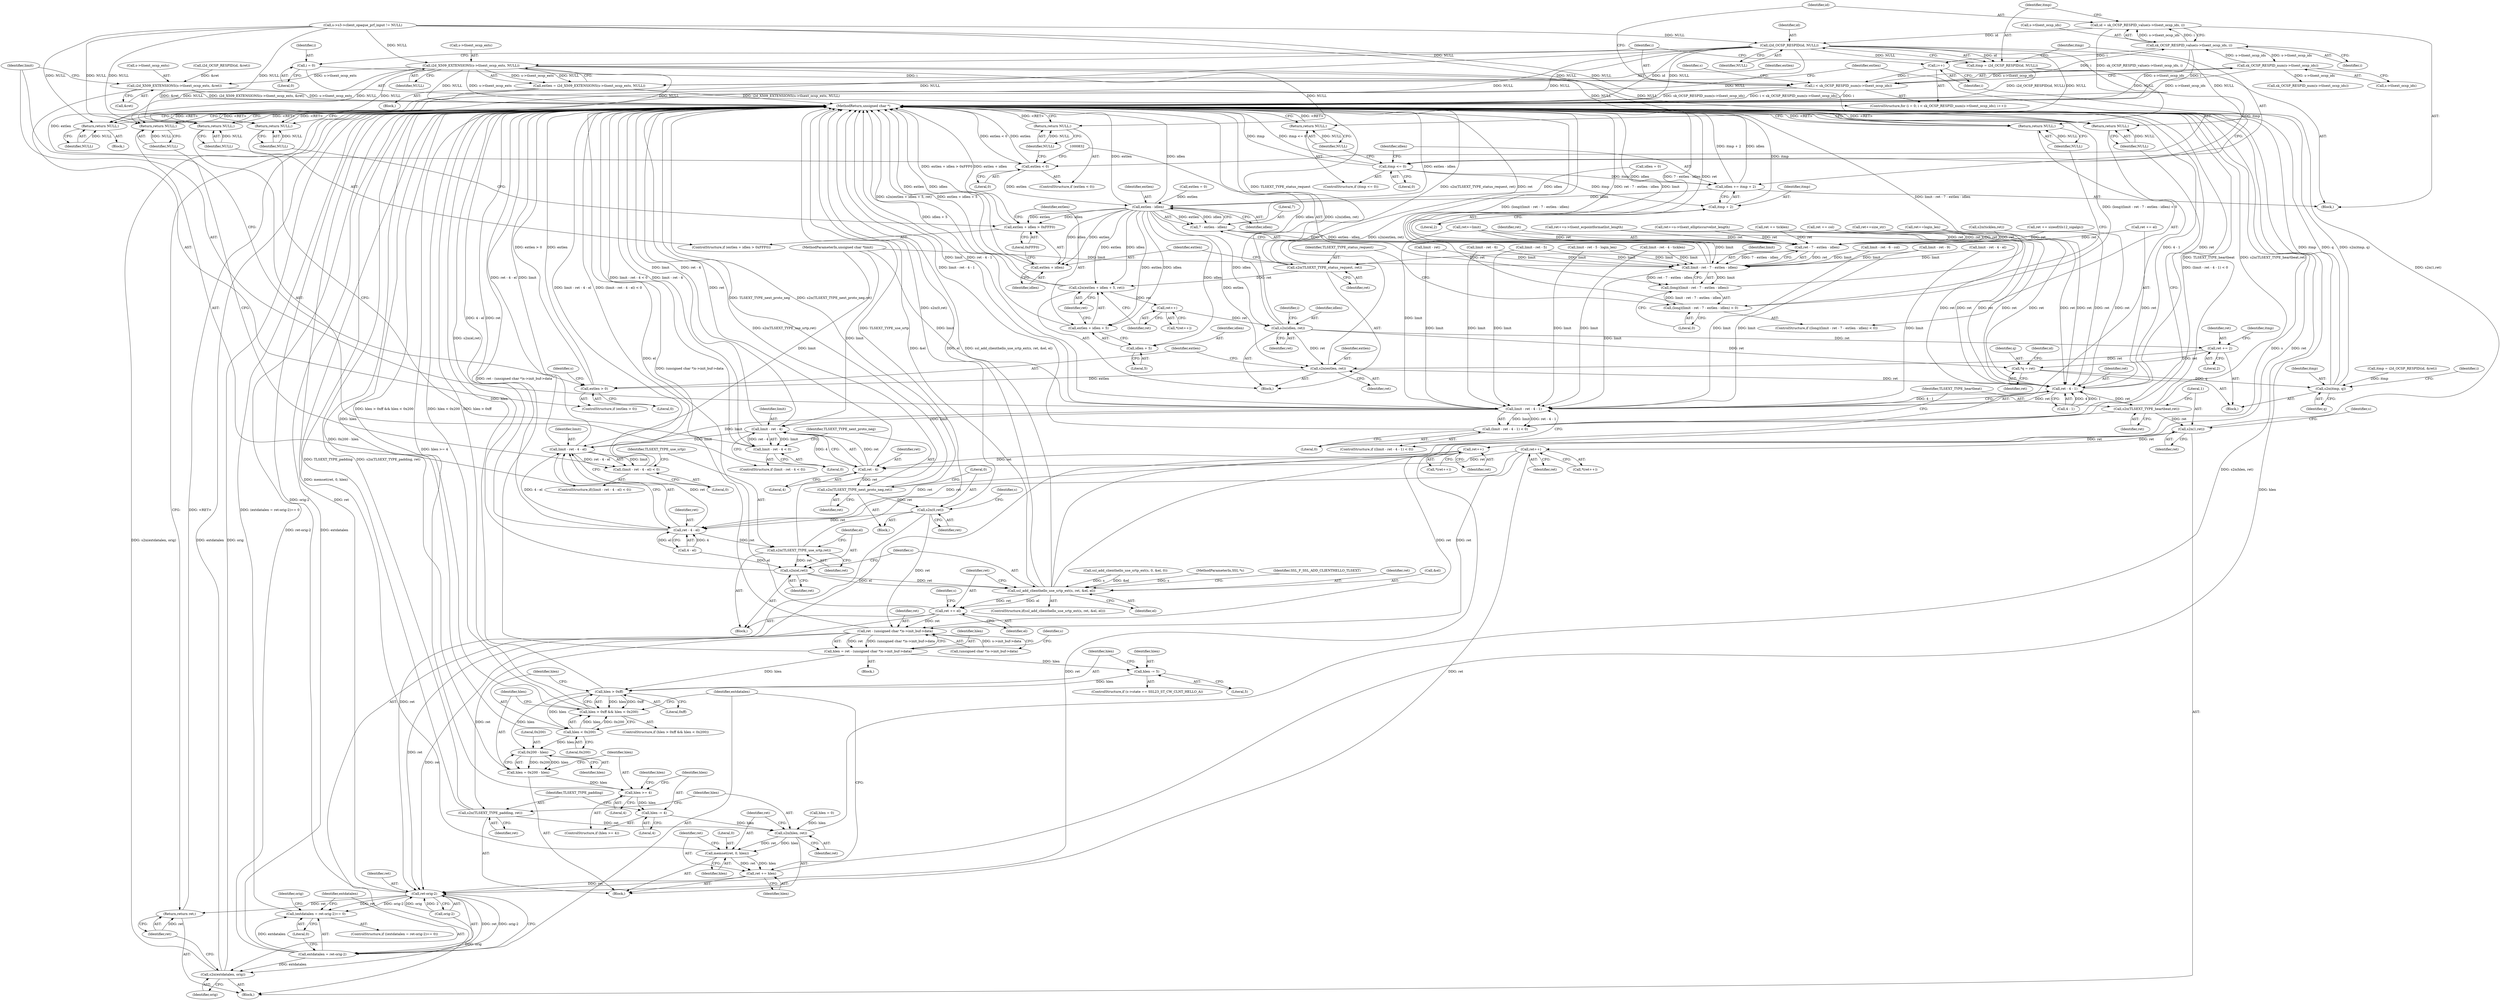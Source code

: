 digraph "0_openssl_2b0532f3984324ebe1236a63d15893792384328d@pointer" {
"1000784" [label="(Call,id = sk_OCSP_RESPID_value(s->tlsext_ocsp_ids, i))"];
"1000786" [label="(Call,sk_OCSP_RESPID_value(s->tlsext_ocsp_ids, i))"];
"1000777" [label="(Call,sk_OCSP_RESPID_num(s->tlsext_ocsp_ids))"];
"1000775" [label="(Call,i < sk_OCSP_RESPID_num(s->tlsext_ocsp_ids))"];
"1000772" [label="(Call,i = 0)"];
"1000781" [label="(Call,i++)"];
"1000793" [label="(Call,i2d_OCSP_RESPID(id, NULL))"];
"1000791" [label="(Call,itmp = i2d_OCSP_RESPID(id, NULL))"];
"1000797" [label="(Call,itmp <= 0)"];
"1000802" [label="(Call,idlen += itmp + 2)"];
"1000839" [label="(Call,extlen - idlen)"];
"1000837" [label="(Call,7 - extlen - idlen)"];
"1000835" [label="(Call,ret - 7 - extlen - idlen)"];
"1000833" [label="(Call,limit - ret - 7 - extlen - idlen)"];
"1000831" [label="(Call,(long)(limit - ret - 7 - extlen - idlen))"];
"1000830" [label="(Call,(long)(limit - ret - 7 - extlen - idlen) < 0)"];
"1000922" [label="(Call,limit - ret - 4 - 1)"];
"1000921" [label="(Call,(limit - ret - 4 - 1) < 0)"];
"1000973" [label="(Call,limit - ret - 4)"];
"1000972" [label="(Call,limit - ret - 4 < 0)"];
"1001000" [label="(Call,limit - ret - 4 - el)"];
"1000999" [label="(Call,(limit - ret - 4 - el) < 0)"];
"1000845" [label="(Call,s2n(TLSEXT_TYPE_status_request, ret))"];
"1000856" [label="(Call,s2n(extlen + idlen + 5, ret))"];
"1000865" [label="(Call,ret++)"];
"1000868" [label="(Call,s2n(idlen, ret))"];
"1000885" [label="(Call,*q = ret)"];
"1000904" [label="(Call,s2n(itmp, q))"];
"1000895" [label="(Call,ret += 2)"];
"1000907" [label="(Call,s2n(extlen, ret))"];
"1000911" [label="(Call,extlen > 0)"];
"1000924" [label="(Call,ret - 4 - 1)"];
"1000932" [label="(Call,s2n(TLSEXT_TYPE_heartbeat,ret))"];
"1000935" [label="(Call,s2n(1,ret))"];
"1000946" [label="(Call,ret++)"];
"1000975" [label="(Call,ret - 4)"];
"1000981" [label="(Call,s2n(TLSEXT_TYPE_next_proto_neg,ret))"];
"1000984" [label="(Call,s2n(0,ret))"];
"1001002" [label="(Call,ret - 4 - el)"];
"1001010" [label="(Call,s2n(TLSEXT_TYPE_use_srtp,ret))"];
"1001013" [label="(Call,s2n(el,ret))"];
"1001017" [label="(Call,ssl_add_clienthello_use_srtp_ext(s, ret, &el, el))"];
"1001029" [label="(Call,ret += el)"];
"1001042" [label="(Call,ret - (unsigned char *)s->init_buf->data)"];
"1001040" [label="(Call,hlen = ret - (unsigned char *)s->init_buf->data)"];
"1001057" [label="(Call,hlen -= 5)"];
"1001062" [label="(Call,hlen > 0xff)"];
"1001061" [label="(Call,hlen > 0xff && hlen < 0x200)"];
"1001065" [label="(Call,hlen < 0x200)"];
"1001071" [label="(Call,0x200 - hlen)"];
"1001069" [label="(Call,hlen = 0x200 - hlen)"];
"1001075" [label="(Call,hlen >= 4)"];
"1001078" [label="(Call,hlen -= 4)"];
"1001088" [label="(Call,s2n(hlen, ret))"];
"1001091" [label="(Call,memset(ret, 0, hlen))"];
"1001095" [label="(Call,ret += hlen)"];
"1001102" [label="(Call,ret-orig-2)"];
"1001099" [label="(Call,(extdatalen = ret-orig-2)== 0)"];
"1001100" [label="(Call,extdatalen = ret-orig-2)"];
"1001110" [label="(Call,s2n(extdatalen, orig))"];
"1001113" [label="(Return,return ret;)"];
"1001085" [label="(Call,s2n(TLSEXT_TYPE_padding, ret))"];
"1000952" [label="(Call,ret++)"];
"1000849" [label="(Call,extlen + idlen > 0xFFF0)"];
"1000850" [label="(Call,extlen + idlen)"];
"1000857" [label="(Call,extlen + idlen + 5)"];
"1000859" [label="(Call,idlen + 5)"];
"1000804" [label="(Call,itmp + 2)"];
"1000800" [label="(Return,return NULL;)"];
"1000814" [label="(Call,i2d_X509_EXTENSIONS(s->tlsext_ocsp_exts, NULL))"];
"1000812" [label="(Call,extlen = i2d_X509_EXTENSIONS(s->tlsext_ocsp_exts, NULL))"];
"1000820" [label="(Call,extlen < 0)"];
"1000823" [label="(Return,return NULL;)"];
"1000843" [label="(Return,return NULL;)"];
"1000854" [label="(Return,return NULL;)"];
"1000914" [label="(Call,i2d_X509_EXTENSIONS(s->tlsext_ocsp_exts, &ret))"];
"1000930" [label="(Return,return NULL;)"];
"1000979" [label="(Return,return NULL;)"];
"1001008" [label="(Return,return NULL;)"];
"1001027" [label="(Return,return NULL;)"];
"1001088" [label="(Call,s2n(hlen, ret))"];
"1000848" [label="(ControlStructure,if (extlen + idlen > 0xFFF0))"];
"1000681" [label="(Call,ret += sizeof(tls12_sigalgs))"];
"1000992" [label="(Call,ssl_add_clienthello_use_srtp_ext(s, 0, &el, 0))"];
"1000913" [label="(Literal,0)"];
"1000977" [label="(Literal,4)"];
"1000126" [label="(MethodParameterIn,SSL *s)"];
"1001043" [label="(Identifier,ret)"];
"1000849" [label="(Call,extlen + idlen > 0xFFF0)"];
"1000904" [label="(Call,s2n(itmp, q))"];
"1001077" [label="(Literal,4)"];
"1001015" [label="(Identifier,ret)"];
"1000782" [label="(Identifier,i)"];
"1000989" [label="(Identifier,s)"];
"1000801" [label="(Identifier,NULL)"];
"1001094" [label="(Identifier,hlen)"];
"1001071" [label="(Call,0x200 - hlen)"];
"1001012" [label="(Identifier,ret)"];
"1000907" [label="(Call,s2n(extlen, ret))"];
"1000857" [label="(Call,extlen + idlen + 5)"];
"1000924" [label="(Call,ret - 4 - 1)"];
"1001040" [label="(Call,hlen = ret - (unsigned char *)s->init_buf->data)"];
"1000936" [label="(Literal,1)"];
"1000873" [label="(Identifier,i)"];
"1000806" [label="(Literal,2)"];
"1000897" [label="(Literal,2)"];
"1001027" [label="(Return,return NULL;)"];
"1000851" [label="(Identifier,extlen)"];
"1000282" [label="(Call,ret += el)"];
"1001065" [label="(Call,hlen < 0x200)"];
"1000252" [label="(Call,limit - ret - 4 - el)"];
"1000858" [label="(Identifier,extlen)"];
"1000847" [label="(Identifier,ret)"];
"1000953" [label="(Identifier,ret)"];
"1000809" [label="(Identifier,s)"];
"1001004" [label="(Call,4 - el)"];
"1000910" [label="(ControlStructure,if (extlen > 0))"];
"1001103" [label="(Identifier,ret)"];
"1000861" [label="(Literal,5)"];
"1000161" [label="(Call,ret>=limit)"];
"1000886" [label="(Identifier,q)"];
"1000352" [label="(Call,ret+=login_len)"];
"1000838" [label="(Literal,7)"];
"1000836" [label="(Identifier,ret)"];
"1000981" [label="(Call,s2n(TLSEXT_TYPE_next_proto_neg,ret))"];
"1000855" [label="(Identifier,NULL)"];
"1000774" [label="(Literal,0)"];
"1000367" [label="(Call,limit - ret - 5)"];
"1001112" [label="(Identifier,orig)"];
"1000974" [label="(Identifier,limit)"];
"1001059" [label="(Literal,5)"];
"1001066" [label="(Identifier,hlen)"];
"1000128" [label="(MethodParameterIn,unsigned char *limit)"];
"1000870" [label="(Identifier,ret)"];
"1000877" [label="(Call,sk_OCSP_RESPID_num(s->tlsext_ocsp_ids))"];
"1000926" [label="(Call,4 - 1)"];
"1001062" [label="(Call,hlen > 0xff)"];
"1000834" [label="(Identifier,limit)"];
"1000778" [label="(Call,s->tlsext_ocsp_ids)"];
"1001099" [label="(Call,(extdatalen = ret-orig-2)== 0)"];
"1001003" [label="(Identifier,ret)"];
"1001009" [label="(Identifier,NULL)"];
"1000424" [label="(Call,ret+=s->tlsext_ecpointformatlist_length)"];
"1000762" [label="(Block,)"];
"1001087" [label="(Identifier,ret)"];
"1000818" [label="(Identifier,NULL)"];
"1000908" [label="(Identifier,extlen)"];
"1000951" [label="(Call,*(ret++))"];
"1001001" [label="(Identifier,limit)"];
"1001031" [label="(Identifier,el)"];
"1001093" [label="(Literal,0)"];
"1000975" [label="(Call,ret - 4)"];
"1001025" [label="(Identifier,SSL_F_SSL_ADD_CLIENTHELLO_TLSEXT)"];
"1000785" [label="(Identifier,id)"];
"1000912" [label="(Identifier,extlen)"];
"1001101" [label="(Identifier,extdatalen)"];
"1001074" [label="(ControlStructure,if (hlen >= 4))"];
"1000923" [label="(Identifier,limit)"];
"1000937" [label="(Identifier,ret)"];
"1001090" [label="(Identifier,ret)"];
"1001109" [label="(Identifier,orig)"];
"1000945" [label="(Call,*(ret++))"];
"1001063" [label="(Identifier,hlen)"];
"1000771" [label="(ControlStructure,for (i = 0; i < sk_OCSP_RESPID_num(s->tlsext_ocsp_ids); i++))"];
"1000980" [label="(Identifier,NULL)"];
"1000925" [label="(Identifier,ret)"];
"1000494" [label="(Call,ret+=s->tlsext_ellipticcurvelist_length)"];
"1000932" [label="(Call,s2n(TLSEXT_TYPE_heartbeat,ret))"];
"1000952" [label="(Call,ret++)"];
"1000983" [label="(Identifier,ret)"];
"1000920" [label="(ControlStructure,if ((limit - ret - 4 - 1) < 0))"];
"1000866" [label="(Identifier,ret)"];
"1000922" [label="(Call,limit - ret - 4 - 1)"];
"1000813" [label="(Identifier,extlen)"];
"1001078" [label="(Call,hlen -= 4)"];
"1001104" [label="(Call,orig-2)"];
"1000933" [label="(Identifier,TLSEXT_TYPE_heartbeat)"];
"1000935" [label="(Call,s2n(1,ret))"];
"1000783" [label="(Block,)"];
"1001008" [label="(Return,return NULL;)"];
"1001067" [label="(Literal,0x200)"];
"1001082" [label="(Call,hlen = 0)"];
"1000971" [label="(ControlStructure,if (limit - ret - 4 < 0))"];
"1001007" [label="(Literal,0)"];
"1001002" [label="(Call,ret - 4 - el)"];
"1000853" [label="(Literal,0xFFF0)"];
"1000860" [label="(Identifier,idlen)"];
"1000844" [label="(Identifier,NULL)"];
"1000784" [label="(Call,id = sk_OCSP_RESPID_value(s->tlsext_ocsp_ids, i))"];
"1000896" [label="(Identifier,ret)"];
"1000821" [label="(Identifier,extlen)"];
"1000811" [label="(Block,)"];
"1000613" [label="(Call,limit - ret - 4 - ticklen)"];
"1000831" [label="(Call,(long)(limit - ret - 7 - extlen - idlen))"];
"1001022" [label="(Identifier,el)"];
"1000773" [label="(Identifier,i)"];
"1000654" [label="(Call,limit - ret)"];
"1000777" [label="(Call,sk_OCSP_RESPID_num(s->tlsext_ocsp_ids))"];
"1000796" [label="(ControlStructure,if (itmp <= 0))"];
"1000814" [label="(Call,i2d_X509_EXTENSIONS(s->tlsext_ocsp_exts, NULL))"];
"1001095" [label="(Call,ret += hlen)"];
"1000862" [label="(Identifier,ret)"];
"1000898" [label="(Call,itmp = i2d_OCSP_RESPID(id, &ret))"];
"1000843" [label="(Return,return NULL;)"];
"1000895" [label="(Call,ret += 2)"];
"1001016" [label="(ControlStructure,if(ssl_add_clienthello_use_srtp_ext(s, ret, &el, el)))"];
"1000854" [label="(Return,return NULL;)"];
"1000841" [label="(Identifier,idlen)"];
"1000829" [label="(ControlStructure,if ((long)(limit - ret - 7 - extlen - idlen) < 0))"];
"1000885" [label="(Call,*q = ret)"];
"1000791" [label="(Call,itmp = i2d_OCSP_RESPID(id, NULL))"];
"1000840" [label="(Identifier,extlen)"];
"1000990" [label="(Block,)"];
"1000805" [label="(Identifier,itmp)"];
"1000846" [label="(Identifier,TLSEXT_TYPE_status_request)"];
"1000820" [label="(Call,extlen < 0)"];
"1000911" [label="(Call,extlen > 0)"];
"1000803" [label="(Identifier,idlen)"];
"1000790" [label="(Identifier,i)"];
"1001079" [label="(Identifier,hlen)"];
"1001057" [label="(Call,hlen -= 5)"];
"1001098" [label="(ControlStructure,if ((extdatalen = ret-orig-2)== 0))"];
"1001086" [label="(Identifier,TLSEXT_TYPE_padding)"];
"1000999" [label="(Call,(limit - ret - 4 - el) < 0)"];
"1000768" [label="(Call,idlen = 0)"];
"1001085" [label="(Call,s2n(TLSEXT_TYPE_padding, ret))"];
"1001092" [label="(Identifier,ret)"];
"1001102" [label="(Call,ret-orig-2)"];
"1001110" [label="(Call,s2n(extdatalen, orig))"];
"1000441" [label="(Call,limit - ret - 6)"];
"1000640" [label="(Call,ret += ticklen)"];
"1000319" [label="(Call,limit - ret - 5 - login_len)"];
"1000830" [label="(Call,(long)(limit - ret - 7 - extlen - idlen) < 0)"];
"1000931" [label="(Identifier,NULL)"];
"1000869" [label="(Identifier,idlen)"];
"1000795" [label="(Identifier,NULL)"];
"1000985" [label="(Literal,0)"];
"1001076" [label="(Identifier,hlen)"];
"1000868" [label="(Call,s2n(idlen, ret))"];
"1001010" [label="(Call,s2n(TLSEXT_TYPE_use_srtp,ret))"];
"1001070" [label="(Identifier,hlen)"];
"1000915" [label="(Call,s->tlsext_ocsp_exts)"];
"1000819" [label="(ControlStructure,if (extlen < 0))"];
"1000802" [label="(Call,idlen += itmp + 2)"];
"1000747" [label="(Call,ret += col)"];
"1000845" [label="(Call,s2n(TLSEXT_TYPE_status_request, ret))"];
"1001075" [label="(Call,hlen >= 4)"];
"1000946" [label="(Call,ret++)"];
"1000824" [label="(Identifier,NULL)"];
"1000906" [label="(Identifier,q)"];
"1001115" [label="(MethodReturn,unsigned char *)"];
"1000799" [label="(Literal,0)"];
"1000712" [label="(Call,limit - ret - 6 - col)"];
"1000793" [label="(Call,i2d_OCSP_RESPID(id, NULL))"];
"1000887" [label="(Identifier,ret)"];
"1000929" [label="(Literal,0)"];
"1000800" [label="(Return,return NULL;)"];
"1000842" [label="(Literal,0)"];
"1000930" [label="(Return,return NULL;)"];
"1000882" [label="(Identifier,i)"];
"1000941" [label="(Identifier,s)"];
"1001083" [label="(Identifier,hlen)"];
"1001060" [label="(ControlStructure,if (hlen > 0xff && hlen < 0x200))"];
"1000823" [label="(Return,return NULL;)"];
"1001054" [label="(Identifier,s)"];
"1000822" [label="(Literal,0)"];
"1000850" [label="(Call,extlen + idlen)"];
"1000859" [label="(Call,idlen + 5)"];
"1000792" [label="(Identifier,itmp)"];
"1000883" [label="(Block,)"];
"1000914" [label="(Call,i2d_X509_EXTENSIONS(s->tlsext_ocsp_exts, &ret))"];
"1000812" [label="(Call,extlen = i2d_X509_EXTENSIONS(s->tlsext_ocsp_exts, NULL))"];
"1001023" [label="(Block,)"];
"1000970" [label="(Block,)"];
"1000972" [label="(Call,limit - ret - 4 < 0)"];
"1001091" [label="(Call,memset(ret, 0, hlen))"];
"1000787" [label="(Call,s->tlsext_ocsp_ids)"];
"1000900" [label="(Call,i2d_OCSP_RESPID(id, &ret))"];
"1001044" [label="(Call,(unsigned char *)s->init_buf->data)"];
"1000899" [label="(Identifier,itmp)"];
"1001061" [label="(Call,hlen > 0xff && hlen < 0x200)"];
"1001113" [label="(Return,return ret;)"];
"1000815" [label="(Call,s->tlsext_ocsp_exts)"];
"1001028" [label="(Identifier,NULL)"];
"1001051" [label="(ControlStructure,if (s->state == SSL23_ST_CW_CLNT_HELLO_A))"];
"1000864" [label="(Call,*(ret++))"];
"1001072" [label="(Literal,0x200)"];
"1000835" [label="(Call,ret - 7 - extlen - idlen)"];
"1000227" [label="(Call,ret+=size_str)"];
"1000776" [label="(Identifier,i)"];
"1000909" [label="(Identifier,ret)"];
"1000775" [label="(Call,i < sk_OCSP_RESPID_num(s->tlsext_ocsp_ids))"];
"1001111" [label="(Identifier,extdatalen)"];
"1000833" [label="(Call,limit - ret - 7 - extlen - idlen)"];
"1000865" [label="(Call,ret++)"];
"1001018" [label="(Identifier,s)"];
"1001029" [label="(Call,ret += el)"];
"1000973" [label="(Call,limit - ret - 4)"];
"1000978" [label="(Literal,0)"];
"1000998" [label="(ControlStructure,if((limit - ret - 4 - el) < 0))"];
"1001073" [label="(Identifier,hlen)"];
"1001030" [label="(Identifier,ret)"];
"1001068" [label="(Block,)"];
"1000786" [label="(Call,sk_OCSP_RESPID_value(s->tlsext_ocsp_ids, i))"];
"1001089" [label="(Identifier,hlen)"];
"1000797" [label="(Call,itmp <= 0)"];
"1001107" [label="(Literal,0)"];
"1001064" [label="(Literal,0xff)"];
"1001000" [label="(Call,limit - ret - 4 - el)"];
"1000839" [label="(Call,extlen - idlen)"];
"1000934" [label="(Identifier,ret)"];
"1001019" [label="(Identifier,ret)"];
"1001035" [label="(Identifier,s)"];
"1001069" [label="(Call,hlen = 0x200 - hlen)"];
"1001014" [label="(Identifier,el)"];
"1001100" [label="(Call,extdatalen = ret-orig-2)"];
"1001020" [label="(Call,&el)"];
"1000798" [label="(Identifier,itmp)"];
"1001058" [label="(Identifier,hlen)"];
"1000687" [label="(Call,s->s3->client_opaque_prf_input != NULL)"];
"1000794" [label="(Identifier,id)"];
"1001042" [label="(Call,ret - (unsigned char *)s->init_buf->data)"];
"1001097" [label="(Identifier,hlen)"];
"1000986" [label="(Identifier,ret)"];
"1000979" [label="(Return,return NULL;)"];
"1000982" [label="(Identifier,TLSEXT_TYPE_next_proto_neg)"];
"1000852" [label="(Identifier,idlen)"];
"1000984" [label="(Call,s2n(0,ret))"];
"1000781" [label="(Call,i++)"];
"1001011" [label="(Identifier,TLSEXT_TYPE_use_srtp)"];
"1001038" [label="(Block,)"];
"1001080" [label="(Literal,4)"];
"1001041" [label="(Identifier,hlen)"];
"1000889" [label="(Identifier,id)"];
"1000916" [label="(Identifier,s)"];
"1001017" [label="(Call,ssl_add_clienthello_use_srtp_ext(s, ret, &el, el))"];
"1001114" [label="(Identifier,ret)"];
"1000918" [label="(Call,&ret)"];
"1000804" [label="(Call,itmp + 2)"];
"1000837" [label="(Call,7 - extlen - idlen)"];
"1000180" [label="(Call,limit - ret - 9)"];
"1000826" [label="(Call,extlen = 0)"];
"1000856" [label="(Call,s2n(extlen + idlen + 5, ret))"];
"1000129" [label="(Block,)"];
"1000947" [label="(Identifier,ret)"];
"1001096" [label="(Identifier,ret)"];
"1000772" [label="(Call,i = 0)"];
"1000626" [label="(Call,s2n(ticklen,ret))"];
"1001013" [label="(Call,s2n(el,ret))"];
"1000976" [label="(Identifier,ret)"];
"1000921" [label="(Call,(limit - ret - 4 - 1) < 0)"];
"1000905" [label="(Identifier,itmp)"];
"1000784" -> "1000783"  [label="AST: "];
"1000784" -> "1000786"  [label="CFG: "];
"1000785" -> "1000784"  [label="AST: "];
"1000786" -> "1000784"  [label="AST: "];
"1000792" -> "1000784"  [label="CFG: "];
"1000784" -> "1001115"  [label="DDG: sk_OCSP_RESPID_value(s->tlsext_ocsp_ids, i)"];
"1000786" -> "1000784"  [label="DDG: s->tlsext_ocsp_ids"];
"1000786" -> "1000784"  [label="DDG: i"];
"1000784" -> "1000793"  [label="DDG: id"];
"1000786" -> "1000790"  [label="CFG: "];
"1000787" -> "1000786"  [label="AST: "];
"1000790" -> "1000786"  [label="AST: "];
"1000786" -> "1001115"  [label="DDG: i"];
"1000786" -> "1001115"  [label="DDG: s->tlsext_ocsp_ids"];
"1000786" -> "1000777"  [label="DDG: s->tlsext_ocsp_ids"];
"1000786" -> "1000781"  [label="DDG: i"];
"1000777" -> "1000786"  [label="DDG: s->tlsext_ocsp_ids"];
"1000775" -> "1000786"  [label="DDG: i"];
"1000777" -> "1000775"  [label="AST: "];
"1000777" -> "1000778"  [label="CFG: "];
"1000778" -> "1000777"  [label="AST: "];
"1000775" -> "1000777"  [label="CFG: "];
"1000777" -> "1001115"  [label="DDG: s->tlsext_ocsp_ids"];
"1000777" -> "1000775"  [label="DDG: s->tlsext_ocsp_ids"];
"1000777" -> "1000877"  [label="DDG: s->tlsext_ocsp_ids"];
"1000775" -> "1000771"  [label="AST: "];
"1000776" -> "1000775"  [label="AST: "];
"1000785" -> "1000775"  [label="CFG: "];
"1000809" -> "1000775"  [label="CFG: "];
"1000775" -> "1001115"  [label="DDG: i"];
"1000775" -> "1001115"  [label="DDG: sk_OCSP_RESPID_num(s->tlsext_ocsp_ids)"];
"1000775" -> "1001115"  [label="DDG: i < sk_OCSP_RESPID_num(s->tlsext_ocsp_ids)"];
"1000772" -> "1000775"  [label="DDG: i"];
"1000781" -> "1000775"  [label="DDG: i"];
"1000772" -> "1000771"  [label="AST: "];
"1000772" -> "1000774"  [label="CFG: "];
"1000773" -> "1000772"  [label="AST: "];
"1000774" -> "1000772"  [label="AST: "];
"1000776" -> "1000772"  [label="CFG: "];
"1000781" -> "1000771"  [label="AST: "];
"1000781" -> "1000782"  [label="CFG: "];
"1000782" -> "1000781"  [label="AST: "];
"1000776" -> "1000781"  [label="CFG: "];
"1000793" -> "1000791"  [label="AST: "];
"1000793" -> "1000795"  [label="CFG: "];
"1000794" -> "1000793"  [label="AST: "];
"1000795" -> "1000793"  [label="AST: "];
"1000791" -> "1000793"  [label="CFG: "];
"1000793" -> "1001115"  [label="DDG: NULL"];
"1000793" -> "1001115"  [label="DDG: id"];
"1000793" -> "1000791"  [label="DDG: id"];
"1000793" -> "1000791"  [label="DDG: NULL"];
"1000687" -> "1000793"  [label="DDG: NULL"];
"1000793" -> "1000800"  [label="DDG: NULL"];
"1000793" -> "1000814"  [label="DDG: NULL"];
"1000793" -> "1000843"  [label="DDG: NULL"];
"1000793" -> "1000854"  [label="DDG: NULL"];
"1000793" -> "1000930"  [label="DDG: NULL"];
"1000793" -> "1000979"  [label="DDG: NULL"];
"1000793" -> "1001008"  [label="DDG: NULL"];
"1000793" -> "1001027"  [label="DDG: NULL"];
"1000791" -> "1000783"  [label="AST: "];
"1000792" -> "1000791"  [label="AST: "];
"1000798" -> "1000791"  [label="CFG: "];
"1000791" -> "1001115"  [label="DDG: i2d_OCSP_RESPID(id, NULL)"];
"1000791" -> "1000797"  [label="DDG: itmp"];
"1000797" -> "1000796"  [label="AST: "];
"1000797" -> "1000799"  [label="CFG: "];
"1000798" -> "1000797"  [label="AST: "];
"1000799" -> "1000797"  [label="AST: "];
"1000801" -> "1000797"  [label="CFG: "];
"1000803" -> "1000797"  [label="CFG: "];
"1000797" -> "1001115"  [label="DDG: itmp"];
"1000797" -> "1001115"  [label="DDG: itmp <= 0"];
"1000797" -> "1000802"  [label="DDG: itmp"];
"1000797" -> "1000804"  [label="DDG: itmp"];
"1000802" -> "1000783"  [label="AST: "];
"1000802" -> "1000804"  [label="CFG: "];
"1000803" -> "1000802"  [label="AST: "];
"1000804" -> "1000802"  [label="AST: "];
"1000782" -> "1000802"  [label="CFG: "];
"1000802" -> "1001115"  [label="DDG: idlen"];
"1000802" -> "1001115"  [label="DDG: itmp + 2"];
"1000768" -> "1000802"  [label="DDG: idlen"];
"1000802" -> "1000839"  [label="DDG: idlen"];
"1000839" -> "1000837"  [label="AST: "];
"1000839" -> "1000841"  [label="CFG: "];
"1000840" -> "1000839"  [label="AST: "];
"1000841" -> "1000839"  [label="AST: "];
"1000837" -> "1000839"  [label="CFG: "];
"1000839" -> "1001115"  [label="DDG: extlen"];
"1000839" -> "1001115"  [label="DDG: idlen"];
"1000839" -> "1000837"  [label="DDG: extlen"];
"1000839" -> "1000837"  [label="DDG: idlen"];
"1000826" -> "1000839"  [label="DDG: extlen"];
"1000820" -> "1000839"  [label="DDG: extlen"];
"1000768" -> "1000839"  [label="DDG: idlen"];
"1000839" -> "1000849"  [label="DDG: extlen"];
"1000839" -> "1000849"  [label="DDG: idlen"];
"1000839" -> "1000850"  [label="DDG: extlen"];
"1000839" -> "1000850"  [label="DDG: idlen"];
"1000839" -> "1000856"  [label="DDG: extlen"];
"1000839" -> "1000856"  [label="DDG: idlen"];
"1000839" -> "1000857"  [label="DDG: extlen"];
"1000839" -> "1000857"  [label="DDG: idlen"];
"1000839" -> "1000859"  [label="DDG: idlen"];
"1000839" -> "1000868"  [label="DDG: idlen"];
"1000839" -> "1000907"  [label="DDG: extlen"];
"1000837" -> "1000835"  [label="AST: "];
"1000838" -> "1000837"  [label="AST: "];
"1000835" -> "1000837"  [label="CFG: "];
"1000837" -> "1001115"  [label="DDG: extlen - idlen"];
"1000837" -> "1000835"  [label="DDG: 7"];
"1000837" -> "1000835"  [label="DDG: extlen - idlen"];
"1000835" -> "1000833"  [label="AST: "];
"1000836" -> "1000835"  [label="AST: "];
"1000833" -> "1000835"  [label="CFG: "];
"1000835" -> "1001115"  [label="DDG: ret"];
"1000835" -> "1001115"  [label="DDG: 7 - extlen - idlen"];
"1000835" -> "1000833"  [label="DDG: ret"];
"1000835" -> "1000833"  [label="DDG: 7 - extlen - idlen"];
"1000747" -> "1000835"  [label="DDG: ret"];
"1000227" -> "1000835"  [label="DDG: ret"];
"1000352" -> "1000835"  [label="DDG: ret"];
"1000626" -> "1000835"  [label="DDG: ret"];
"1000494" -> "1000835"  [label="DDG: ret"];
"1000424" -> "1000835"  [label="DDG: ret"];
"1000681" -> "1000835"  [label="DDG: ret"];
"1000640" -> "1000835"  [label="DDG: ret"];
"1000161" -> "1000835"  [label="DDG: ret"];
"1000282" -> "1000835"  [label="DDG: ret"];
"1000835" -> "1000845"  [label="DDG: ret"];
"1000833" -> "1000831"  [label="AST: "];
"1000834" -> "1000833"  [label="AST: "];
"1000831" -> "1000833"  [label="CFG: "];
"1000833" -> "1001115"  [label="DDG: limit"];
"1000833" -> "1001115"  [label="DDG: ret - 7 - extlen - idlen"];
"1000833" -> "1000831"  [label="DDG: limit"];
"1000833" -> "1000831"  [label="DDG: ret - 7 - extlen - idlen"];
"1000613" -> "1000833"  [label="DDG: limit"];
"1000441" -> "1000833"  [label="DDG: limit"];
"1000654" -> "1000833"  [label="DDG: limit"];
"1000252" -> "1000833"  [label="DDG: limit"];
"1000367" -> "1000833"  [label="DDG: limit"];
"1000180" -> "1000833"  [label="DDG: limit"];
"1000712" -> "1000833"  [label="DDG: limit"];
"1000319" -> "1000833"  [label="DDG: limit"];
"1000161" -> "1000833"  [label="DDG: limit"];
"1000128" -> "1000833"  [label="DDG: limit"];
"1000833" -> "1000922"  [label="DDG: limit"];
"1000831" -> "1000830"  [label="AST: "];
"1000832" -> "1000831"  [label="AST: "];
"1000842" -> "1000831"  [label="CFG: "];
"1000831" -> "1001115"  [label="DDG: limit - ret - 7 - extlen - idlen"];
"1000831" -> "1000830"  [label="DDG: limit - ret - 7 - extlen - idlen"];
"1000830" -> "1000829"  [label="AST: "];
"1000830" -> "1000842"  [label="CFG: "];
"1000842" -> "1000830"  [label="AST: "];
"1000844" -> "1000830"  [label="CFG: "];
"1000846" -> "1000830"  [label="CFG: "];
"1000830" -> "1001115"  [label="DDG: (long)(limit - ret - 7 - extlen - idlen) < 0"];
"1000830" -> "1001115"  [label="DDG: (long)(limit - ret - 7 - extlen - idlen)"];
"1000922" -> "1000921"  [label="AST: "];
"1000922" -> "1000924"  [label="CFG: "];
"1000923" -> "1000922"  [label="AST: "];
"1000924" -> "1000922"  [label="AST: "];
"1000929" -> "1000922"  [label="CFG: "];
"1000922" -> "1001115"  [label="DDG: limit"];
"1000922" -> "1001115"  [label="DDG: ret - 4 - 1"];
"1000922" -> "1000921"  [label="DDG: limit"];
"1000922" -> "1000921"  [label="DDG: ret - 4 - 1"];
"1000613" -> "1000922"  [label="DDG: limit"];
"1000441" -> "1000922"  [label="DDG: limit"];
"1000252" -> "1000922"  [label="DDG: limit"];
"1000367" -> "1000922"  [label="DDG: limit"];
"1000180" -> "1000922"  [label="DDG: limit"];
"1000712" -> "1000922"  [label="DDG: limit"];
"1000319" -> "1000922"  [label="DDG: limit"];
"1000161" -> "1000922"  [label="DDG: limit"];
"1000654" -> "1000922"  [label="DDG: limit"];
"1000128" -> "1000922"  [label="DDG: limit"];
"1000924" -> "1000922"  [label="DDG: ret"];
"1000924" -> "1000922"  [label="DDG: 4 - 1"];
"1000922" -> "1000973"  [label="DDG: limit"];
"1000922" -> "1001000"  [label="DDG: limit"];
"1000921" -> "1000920"  [label="AST: "];
"1000921" -> "1000929"  [label="CFG: "];
"1000929" -> "1000921"  [label="AST: "];
"1000931" -> "1000921"  [label="CFG: "];
"1000933" -> "1000921"  [label="CFG: "];
"1000921" -> "1001115"  [label="DDG: (limit - ret - 4 - 1) < 0"];
"1000921" -> "1001115"  [label="DDG: limit - ret - 4 - 1"];
"1000973" -> "1000972"  [label="AST: "];
"1000973" -> "1000975"  [label="CFG: "];
"1000974" -> "1000973"  [label="AST: "];
"1000975" -> "1000973"  [label="AST: "];
"1000978" -> "1000973"  [label="CFG: "];
"1000973" -> "1001115"  [label="DDG: limit"];
"1000973" -> "1001115"  [label="DDG: ret - 4"];
"1000973" -> "1000972"  [label="DDG: limit"];
"1000973" -> "1000972"  [label="DDG: ret - 4"];
"1000128" -> "1000973"  [label="DDG: limit"];
"1000975" -> "1000973"  [label="DDG: ret"];
"1000975" -> "1000973"  [label="DDG: 4"];
"1000973" -> "1001000"  [label="DDG: limit"];
"1000972" -> "1000971"  [label="AST: "];
"1000972" -> "1000978"  [label="CFG: "];
"1000978" -> "1000972"  [label="AST: "];
"1000980" -> "1000972"  [label="CFG: "];
"1000982" -> "1000972"  [label="CFG: "];
"1000972" -> "1001115"  [label="DDG: limit - ret - 4 < 0"];
"1000972" -> "1001115"  [label="DDG: limit - ret - 4"];
"1001000" -> "1000999"  [label="AST: "];
"1001000" -> "1001002"  [label="CFG: "];
"1001001" -> "1001000"  [label="AST: "];
"1001002" -> "1001000"  [label="AST: "];
"1001007" -> "1001000"  [label="CFG: "];
"1001000" -> "1001115"  [label="DDG: limit"];
"1001000" -> "1001115"  [label="DDG: ret - 4 - el"];
"1001000" -> "1000999"  [label="DDG: limit"];
"1001000" -> "1000999"  [label="DDG: ret - 4 - el"];
"1000128" -> "1001000"  [label="DDG: limit"];
"1001002" -> "1001000"  [label="DDG: ret"];
"1001002" -> "1001000"  [label="DDG: 4 - el"];
"1000999" -> "1000998"  [label="AST: "];
"1000999" -> "1001007"  [label="CFG: "];
"1001007" -> "1000999"  [label="AST: "];
"1001009" -> "1000999"  [label="CFG: "];
"1001011" -> "1000999"  [label="CFG: "];
"1000999" -> "1001115"  [label="DDG: (limit - ret - 4 - el) < 0"];
"1000999" -> "1001115"  [label="DDG: limit - ret - 4 - el"];
"1000845" -> "1000762"  [label="AST: "];
"1000845" -> "1000847"  [label="CFG: "];
"1000846" -> "1000845"  [label="AST: "];
"1000847" -> "1000845"  [label="AST: "];
"1000851" -> "1000845"  [label="CFG: "];
"1000845" -> "1001115"  [label="DDG: TLSEXT_TYPE_status_request"];
"1000845" -> "1001115"  [label="DDG: s2n(TLSEXT_TYPE_status_request, ret)"];
"1000845" -> "1001115"  [label="DDG: ret"];
"1000845" -> "1000856"  [label="DDG: ret"];
"1000856" -> "1000762"  [label="AST: "];
"1000856" -> "1000862"  [label="CFG: "];
"1000857" -> "1000856"  [label="AST: "];
"1000862" -> "1000856"  [label="AST: "];
"1000866" -> "1000856"  [label="CFG: "];
"1000856" -> "1001115"  [label="DDG: extlen + idlen + 5"];
"1000856" -> "1001115"  [label="DDG: s2n(extlen + idlen + 5, ret)"];
"1000856" -> "1000865"  [label="DDG: ret"];
"1000865" -> "1000864"  [label="AST: "];
"1000865" -> "1000866"  [label="CFG: "];
"1000866" -> "1000865"  [label="AST: "];
"1000864" -> "1000865"  [label="CFG: "];
"1000865" -> "1000868"  [label="DDG: ret"];
"1000868" -> "1000762"  [label="AST: "];
"1000868" -> "1000870"  [label="CFG: "];
"1000869" -> "1000868"  [label="AST: "];
"1000870" -> "1000868"  [label="AST: "];
"1000873" -> "1000868"  [label="CFG: "];
"1000868" -> "1001115"  [label="DDG: s2n(idlen, ret)"];
"1000868" -> "1001115"  [label="DDG: idlen"];
"1000868" -> "1000885"  [label="DDG: ret"];
"1000868" -> "1000895"  [label="DDG: ret"];
"1000868" -> "1000907"  [label="DDG: ret"];
"1000885" -> "1000883"  [label="AST: "];
"1000885" -> "1000887"  [label="CFG: "];
"1000886" -> "1000885"  [label="AST: "];
"1000887" -> "1000885"  [label="AST: "];
"1000889" -> "1000885"  [label="CFG: "];
"1000895" -> "1000885"  [label="DDG: ret"];
"1000885" -> "1000904"  [label="DDG: q"];
"1000904" -> "1000883"  [label="AST: "];
"1000904" -> "1000906"  [label="CFG: "];
"1000905" -> "1000904"  [label="AST: "];
"1000906" -> "1000904"  [label="AST: "];
"1000882" -> "1000904"  [label="CFG: "];
"1000904" -> "1001115"  [label="DDG: s2n(itmp, q)"];
"1000904" -> "1001115"  [label="DDG: itmp"];
"1000904" -> "1001115"  [label="DDG: q"];
"1000898" -> "1000904"  [label="DDG: itmp"];
"1000895" -> "1000883"  [label="AST: "];
"1000895" -> "1000897"  [label="CFG: "];
"1000896" -> "1000895"  [label="AST: "];
"1000897" -> "1000895"  [label="AST: "];
"1000899" -> "1000895"  [label="CFG: "];
"1000895" -> "1000907"  [label="DDG: ret"];
"1000907" -> "1000762"  [label="AST: "];
"1000907" -> "1000909"  [label="CFG: "];
"1000908" -> "1000907"  [label="AST: "];
"1000909" -> "1000907"  [label="AST: "];
"1000912" -> "1000907"  [label="CFG: "];
"1000907" -> "1001115"  [label="DDG: s2n(extlen, ret)"];
"1000907" -> "1000911"  [label="DDG: extlen"];
"1000907" -> "1000924"  [label="DDG: ret"];
"1000911" -> "1000910"  [label="AST: "];
"1000911" -> "1000913"  [label="CFG: "];
"1000912" -> "1000911"  [label="AST: "];
"1000913" -> "1000911"  [label="AST: "];
"1000916" -> "1000911"  [label="CFG: "];
"1000923" -> "1000911"  [label="CFG: "];
"1000911" -> "1001115"  [label="DDG: extlen > 0"];
"1000911" -> "1001115"  [label="DDG: extlen"];
"1000924" -> "1000926"  [label="CFG: "];
"1000925" -> "1000924"  [label="AST: "];
"1000926" -> "1000924"  [label="AST: "];
"1000924" -> "1001115"  [label="DDG: 4 - 1"];
"1000924" -> "1001115"  [label="DDG: ret"];
"1000747" -> "1000924"  [label="DDG: ret"];
"1000227" -> "1000924"  [label="DDG: ret"];
"1000352" -> "1000924"  [label="DDG: ret"];
"1000626" -> "1000924"  [label="DDG: ret"];
"1000494" -> "1000924"  [label="DDG: ret"];
"1000424" -> "1000924"  [label="DDG: ret"];
"1000681" -> "1000924"  [label="DDG: ret"];
"1000640" -> "1000924"  [label="DDG: ret"];
"1000161" -> "1000924"  [label="DDG: ret"];
"1000282" -> "1000924"  [label="DDG: ret"];
"1000926" -> "1000924"  [label="DDG: 4"];
"1000926" -> "1000924"  [label="DDG: 1"];
"1000924" -> "1000932"  [label="DDG: ret"];
"1000932" -> "1000129"  [label="AST: "];
"1000932" -> "1000934"  [label="CFG: "];
"1000933" -> "1000932"  [label="AST: "];
"1000934" -> "1000932"  [label="AST: "];
"1000936" -> "1000932"  [label="CFG: "];
"1000932" -> "1001115"  [label="DDG: TLSEXT_TYPE_heartbeat"];
"1000932" -> "1001115"  [label="DDG: s2n(TLSEXT_TYPE_heartbeat,ret)"];
"1000932" -> "1000935"  [label="DDG: ret"];
"1000935" -> "1000129"  [label="AST: "];
"1000935" -> "1000937"  [label="CFG: "];
"1000936" -> "1000935"  [label="AST: "];
"1000937" -> "1000935"  [label="AST: "];
"1000941" -> "1000935"  [label="CFG: "];
"1000935" -> "1001115"  [label="DDG: s2n(1,ret)"];
"1000935" -> "1000946"  [label="DDG: ret"];
"1000935" -> "1000952"  [label="DDG: ret"];
"1000946" -> "1000945"  [label="AST: "];
"1000946" -> "1000947"  [label="CFG: "];
"1000947" -> "1000946"  [label="AST: "];
"1000945" -> "1000946"  [label="CFG: "];
"1000946" -> "1000975"  [label="DDG: ret"];
"1000946" -> "1001002"  [label="DDG: ret"];
"1000946" -> "1001042"  [label="DDG: ret"];
"1000946" -> "1001102"  [label="DDG: ret"];
"1000975" -> "1000977"  [label="CFG: "];
"1000976" -> "1000975"  [label="AST: "];
"1000977" -> "1000975"  [label="AST: "];
"1000975" -> "1001115"  [label="DDG: ret"];
"1000952" -> "1000975"  [label="DDG: ret"];
"1000975" -> "1000981"  [label="DDG: ret"];
"1000981" -> "1000970"  [label="AST: "];
"1000981" -> "1000983"  [label="CFG: "];
"1000982" -> "1000981"  [label="AST: "];
"1000983" -> "1000981"  [label="AST: "];
"1000985" -> "1000981"  [label="CFG: "];
"1000981" -> "1001115"  [label="DDG: s2n(TLSEXT_TYPE_next_proto_neg,ret)"];
"1000981" -> "1001115"  [label="DDG: TLSEXT_TYPE_next_proto_neg"];
"1000981" -> "1000984"  [label="DDG: ret"];
"1000984" -> "1000970"  [label="AST: "];
"1000984" -> "1000986"  [label="CFG: "];
"1000985" -> "1000984"  [label="AST: "];
"1000986" -> "1000984"  [label="AST: "];
"1000989" -> "1000984"  [label="CFG: "];
"1000984" -> "1001115"  [label="DDG: s2n(0,ret)"];
"1000984" -> "1001002"  [label="DDG: ret"];
"1000984" -> "1001042"  [label="DDG: ret"];
"1000984" -> "1001102"  [label="DDG: ret"];
"1001002" -> "1001004"  [label="CFG: "];
"1001003" -> "1001002"  [label="AST: "];
"1001004" -> "1001002"  [label="AST: "];
"1001002" -> "1001115"  [label="DDG: ret"];
"1001002" -> "1001115"  [label="DDG: 4 - el"];
"1000952" -> "1001002"  [label="DDG: ret"];
"1001004" -> "1001002"  [label="DDG: 4"];
"1001004" -> "1001002"  [label="DDG: el"];
"1001002" -> "1001010"  [label="DDG: ret"];
"1001010" -> "1000990"  [label="AST: "];
"1001010" -> "1001012"  [label="CFG: "];
"1001011" -> "1001010"  [label="AST: "];
"1001012" -> "1001010"  [label="AST: "];
"1001014" -> "1001010"  [label="CFG: "];
"1001010" -> "1001115"  [label="DDG: TLSEXT_TYPE_use_srtp"];
"1001010" -> "1001115"  [label="DDG: s2n(TLSEXT_TYPE_use_srtp,ret)"];
"1001010" -> "1001013"  [label="DDG: ret"];
"1001013" -> "1000990"  [label="AST: "];
"1001013" -> "1001015"  [label="CFG: "];
"1001014" -> "1001013"  [label="AST: "];
"1001015" -> "1001013"  [label="AST: "];
"1001018" -> "1001013"  [label="CFG: "];
"1001013" -> "1001115"  [label="DDG: s2n(el,ret)"];
"1001004" -> "1001013"  [label="DDG: el"];
"1001013" -> "1001017"  [label="DDG: ret"];
"1001013" -> "1001017"  [label="DDG: el"];
"1001017" -> "1001016"  [label="AST: "];
"1001017" -> "1001022"  [label="CFG: "];
"1001018" -> "1001017"  [label="AST: "];
"1001019" -> "1001017"  [label="AST: "];
"1001020" -> "1001017"  [label="AST: "];
"1001022" -> "1001017"  [label="AST: "];
"1001025" -> "1001017"  [label="CFG: "];
"1001030" -> "1001017"  [label="CFG: "];
"1001017" -> "1001115"  [label="DDG: s"];
"1001017" -> "1001115"  [label="DDG: ret"];
"1001017" -> "1001115"  [label="DDG: &el"];
"1001017" -> "1001115"  [label="DDG: el"];
"1001017" -> "1001115"  [label="DDG: ssl_add_clienthello_use_srtp_ext(s, ret, &el, el)"];
"1000992" -> "1001017"  [label="DDG: s"];
"1000992" -> "1001017"  [label="DDG: &el"];
"1000126" -> "1001017"  [label="DDG: s"];
"1001017" -> "1001029"  [label="DDG: el"];
"1001017" -> "1001029"  [label="DDG: ret"];
"1001029" -> "1000990"  [label="AST: "];
"1001029" -> "1001031"  [label="CFG: "];
"1001030" -> "1001029"  [label="AST: "];
"1001031" -> "1001029"  [label="AST: "];
"1001035" -> "1001029"  [label="CFG: "];
"1001029" -> "1001115"  [label="DDG: el"];
"1001029" -> "1001042"  [label="DDG: ret"];
"1001029" -> "1001102"  [label="DDG: ret"];
"1001042" -> "1001040"  [label="AST: "];
"1001042" -> "1001044"  [label="CFG: "];
"1001043" -> "1001042"  [label="AST: "];
"1001044" -> "1001042"  [label="AST: "];
"1001040" -> "1001042"  [label="CFG: "];
"1001042" -> "1001115"  [label="DDG: (unsigned char *)s->init_buf->data"];
"1001042" -> "1001040"  [label="DDG: ret"];
"1001042" -> "1001040"  [label="DDG: (unsigned char *)s->init_buf->data"];
"1000952" -> "1001042"  [label="DDG: ret"];
"1001044" -> "1001042"  [label="DDG: s->init_buf->data"];
"1001042" -> "1001085"  [label="DDG: ret"];
"1001042" -> "1001102"  [label="DDG: ret"];
"1001040" -> "1001038"  [label="AST: "];
"1001041" -> "1001040"  [label="AST: "];
"1001054" -> "1001040"  [label="CFG: "];
"1001040" -> "1001115"  [label="DDG: ret - (unsigned char *)s->init_buf->data"];
"1001040" -> "1001057"  [label="DDG: hlen"];
"1001040" -> "1001062"  [label="DDG: hlen"];
"1001057" -> "1001051"  [label="AST: "];
"1001057" -> "1001059"  [label="CFG: "];
"1001058" -> "1001057"  [label="AST: "];
"1001059" -> "1001057"  [label="AST: "];
"1001063" -> "1001057"  [label="CFG: "];
"1001057" -> "1001062"  [label="DDG: hlen"];
"1001062" -> "1001061"  [label="AST: "];
"1001062" -> "1001064"  [label="CFG: "];
"1001063" -> "1001062"  [label="AST: "];
"1001064" -> "1001062"  [label="AST: "];
"1001066" -> "1001062"  [label="CFG: "];
"1001061" -> "1001062"  [label="CFG: "];
"1001062" -> "1001115"  [label="DDG: hlen"];
"1001062" -> "1001061"  [label="DDG: hlen"];
"1001062" -> "1001061"  [label="DDG: 0xff"];
"1001062" -> "1001065"  [label="DDG: hlen"];
"1001062" -> "1001071"  [label="DDG: hlen"];
"1001061" -> "1001060"  [label="AST: "];
"1001061" -> "1001065"  [label="CFG: "];
"1001065" -> "1001061"  [label="AST: "];
"1001070" -> "1001061"  [label="CFG: "];
"1001101" -> "1001061"  [label="CFG: "];
"1001061" -> "1001115"  [label="DDG: hlen > 0xff"];
"1001061" -> "1001115"  [label="DDG: hlen > 0xff && hlen < 0x200"];
"1001061" -> "1001115"  [label="DDG: hlen < 0x200"];
"1001065" -> "1001061"  [label="DDG: hlen"];
"1001065" -> "1001061"  [label="DDG: 0x200"];
"1001065" -> "1001067"  [label="CFG: "];
"1001066" -> "1001065"  [label="AST: "];
"1001067" -> "1001065"  [label="AST: "];
"1001065" -> "1001115"  [label="DDG: hlen"];
"1001065" -> "1001071"  [label="DDG: hlen"];
"1001071" -> "1001069"  [label="AST: "];
"1001071" -> "1001073"  [label="CFG: "];
"1001072" -> "1001071"  [label="AST: "];
"1001073" -> "1001071"  [label="AST: "];
"1001069" -> "1001071"  [label="CFG: "];
"1001071" -> "1001069"  [label="DDG: 0x200"];
"1001071" -> "1001069"  [label="DDG: hlen"];
"1001069" -> "1001068"  [label="AST: "];
"1001070" -> "1001069"  [label="AST: "];
"1001076" -> "1001069"  [label="CFG: "];
"1001069" -> "1001115"  [label="DDG: 0x200 - hlen"];
"1001069" -> "1001075"  [label="DDG: hlen"];
"1001075" -> "1001074"  [label="AST: "];
"1001075" -> "1001077"  [label="CFG: "];
"1001076" -> "1001075"  [label="AST: "];
"1001077" -> "1001075"  [label="AST: "];
"1001079" -> "1001075"  [label="CFG: "];
"1001083" -> "1001075"  [label="CFG: "];
"1001075" -> "1001115"  [label="DDG: hlen >= 4"];
"1001075" -> "1001078"  [label="DDG: hlen"];
"1001078" -> "1001074"  [label="AST: "];
"1001078" -> "1001080"  [label="CFG: "];
"1001079" -> "1001078"  [label="AST: "];
"1001080" -> "1001078"  [label="AST: "];
"1001086" -> "1001078"  [label="CFG: "];
"1001078" -> "1001088"  [label="DDG: hlen"];
"1001088" -> "1001068"  [label="AST: "];
"1001088" -> "1001090"  [label="CFG: "];
"1001089" -> "1001088"  [label="AST: "];
"1001090" -> "1001088"  [label="AST: "];
"1001092" -> "1001088"  [label="CFG: "];
"1001088" -> "1001115"  [label="DDG: s2n(hlen, ret)"];
"1001082" -> "1001088"  [label="DDG: hlen"];
"1001085" -> "1001088"  [label="DDG: ret"];
"1001088" -> "1001091"  [label="DDG: ret"];
"1001088" -> "1001091"  [label="DDG: hlen"];
"1001091" -> "1001068"  [label="AST: "];
"1001091" -> "1001094"  [label="CFG: "];
"1001092" -> "1001091"  [label="AST: "];
"1001093" -> "1001091"  [label="AST: "];
"1001094" -> "1001091"  [label="AST: "];
"1001096" -> "1001091"  [label="CFG: "];
"1001091" -> "1001115"  [label="DDG: memset(ret, 0, hlen)"];
"1001091" -> "1001095"  [label="DDG: hlen"];
"1001091" -> "1001095"  [label="DDG: ret"];
"1001095" -> "1001068"  [label="AST: "];
"1001095" -> "1001097"  [label="CFG: "];
"1001096" -> "1001095"  [label="AST: "];
"1001097" -> "1001095"  [label="AST: "];
"1001101" -> "1001095"  [label="CFG: "];
"1001095" -> "1001115"  [label="DDG: hlen"];
"1001095" -> "1001102"  [label="DDG: ret"];
"1001102" -> "1001100"  [label="AST: "];
"1001102" -> "1001104"  [label="CFG: "];
"1001103" -> "1001102"  [label="AST: "];
"1001104" -> "1001102"  [label="AST: "];
"1001100" -> "1001102"  [label="CFG: "];
"1001102" -> "1001115"  [label="DDG: orig-2"];
"1001102" -> "1001115"  [label="DDG: ret"];
"1001102" -> "1001099"  [label="DDG: ret"];
"1001102" -> "1001099"  [label="DDG: orig-2"];
"1001102" -> "1001100"  [label="DDG: ret"];
"1001102" -> "1001100"  [label="DDG: orig-2"];
"1000952" -> "1001102"  [label="DDG: ret"];
"1001104" -> "1001102"  [label="DDG: orig"];
"1001104" -> "1001102"  [label="DDG: 2"];
"1001102" -> "1001113"  [label="DDG: ret"];
"1001099" -> "1001098"  [label="AST: "];
"1001099" -> "1001107"  [label="CFG: "];
"1001100" -> "1001099"  [label="AST: "];
"1001107" -> "1001099"  [label="AST: "];
"1001109" -> "1001099"  [label="CFG: "];
"1001111" -> "1001099"  [label="CFG: "];
"1001099" -> "1001115"  [label="DDG: (extdatalen = ret-orig-2)== 0"];
"1001100" -> "1001099"  [label="DDG: extdatalen"];
"1001101" -> "1001100"  [label="AST: "];
"1001107" -> "1001100"  [label="CFG: "];
"1001100" -> "1001115"  [label="DDG: extdatalen"];
"1001100" -> "1001115"  [label="DDG: ret-orig-2"];
"1001100" -> "1001110"  [label="DDG: extdatalen"];
"1001110" -> "1000129"  [label="AST: "];
"1001110" -> "1001112"  [label="CFG: "];
"1001111" -> "1001110"  [label="AST: "];
"1001112" -> "1001110"  [label="AST: "];
"1001114" -> "1001110"  [label="CFG: "];
"1001110" -> "1001115"  [label="DDG: s2n(extdatalen, orig)"];
"1001110" -> "1001115"  [label="DDG: extdatalen"];
"1001110" -> "1001115"  [label="DDG: orig"];
"1001104" -> "1001110"  [label="DDG: orig"];
"1001113" -> "1000129"  [label="AST: "];
"1001113" -> "1001114"  [label="CFG: "];
"1001114" -> "1001113"  [label="AST: "];
"1001115" -> "1001113"  [label="CFG: "];
"1001113" -> "1001115"  [label="DDG: <RET>"];
"1001114" -> "1001113"  [label="DDG: ret"];
"1001085" -> "1001068"  [label="AST: "];
"1001085" -> "1001087"  [label="CFG: "];
"1001086" -> "1001085"  [label="AST: "];
"1001087" -> "1001085"  [label="AST: "];
"1001089" -> "1001085"  [label="CFG: "];
"1001085" -> "1001115"  [label="DDG: s2n(TLSEXT_TYPE_padding, ret)"];
"1001085" -> "1001115"  [label="DDG: TLSEXT_TYPE_padding"];
"1000952" -> "1000951"  [label="AST: "];
"1000952" -> "1000953"  [label="CFG: "];
"1000953" -> "1000952"  [label="AST: "];
"1000951" -> "1000952"  [label="CFG: "];
"1000849" -> "1000848"  [label="AST: "];
"1000849" -> "1000853"  [label="CFG: "];
"1000850" -> "1000849"  [label="AST: "];
"1000853" -> "1000849"  [label="AST: "];
"1000855" -> "1000849"  [label="CFG: "];
"1000858" -> "1000849"  [label="CFG: "];
"1000849" -> "1001115"  [label="DDG: extlen + idlen > 0xFFF0"];
"1000849" -> "1001115"  [label="DDG: extlen + idlen"];
"1000850" -> "1000852"  [label="CFG: "];
"1000851" -> "1000850"  [label="AST: "];
"1000852" -> "1000850"  [label="AST: "];
"1000853" -> "1000850"  [label="CFG: "];
"1000850" -> "1001115"  [label="DDG: extlen"];
"1000850" -> "1001115"  [label="DDG: idlen"];
"1000857" -> "1000859"  [label="CFG: "];
"1000858" -> "1000857"  [label="AST: "];
"1000859" -> "1000857"  [label="AST: "];
"1000862" -> "1000857"  [label="CFG: "];
"1000857" -> "1001115"  [label="DDG: idlen + 5"];
"1000859" -> "1000861"  [label="CFG: "];
"1000860" -> "1000859"  [label="AST: "];
"1000861" -> "1000859"  [label="AST: "];
"1000804" -> "1000806"  [label="CFG: "];
"1000805" -> "1000804"  [label="AST: "];
"1000806" -> "1000804"  [label="AST: "];
"1000804" -> "1001115"  [label="DDG: itmp"];
"1000800" -> "1000796"  [label="AST: "];
"1000800" -> "1000801"  [label="CFG: "];
"1000801" -> "1000800"  [label="AST: "];
"1001115" -> "1000800"  [label="CFG: "];
"1000800" -> "1001115"  [label="DDG: <RET>"];
"1000801" -> "1000800"  [label="DDG: NULL"];
"1000814" -> "1000812"  [label="AST: "];
"1000814" -> "1000818"  [label="CFG: "];
"1000815" -> "1000814"  [label="AST: "];
"1000818" -> "1000814"  [label="AST: "];
"1000812" -> "1000814"  [label="CFG: "];
"1000814" -> "1001115"  [label="DDG: NULL"];
"1000814" -> "1001115"  [label="DDG: s->tlsext_ocsp_exts"];
"1000814" -> "1000812"  [label="DDG: s->tlsext_ocsp_exts"];
"1000814" -> "1000812"  [label="DDG: NULL"];
"1000687" -> "1000814"  [label="DDG: NULL"];
"1000814" -> "1000823"  [label="DDG: NULL"];
"1000814" -> "1000843"  [label="DDG: NULL"];
"1000814" -> "1000854"  [label="DDG: NULL"];
"1000814" -> "1000914"  [label="DDG: s->tlsext_ocsp_exts"];
"1000814" -> "1000930"  [label="DDG: NULL"];
"1000814" -> "1000979"  [label="DDG: NULL"];
"1000814" -> "1001008"  [label="DDG: NULL"];
"1000814" -> "1001027"  [label="DDG: NULL"];
"1000812" -> "1000811"  [label="AST: "];
"1000813" -> "1000812"  [label="AST: "];
"1000821" -> "1000812"  [label="CFG: "];
"1000812" -> "1001115"  [label="DDG: i2d_X509_EXTENSIONS(s->tlsext_ocsp_exts, NULL)"];
"1000812" -> "1000820"  [label="DDG: extlen"];
"1000820" -> "1000819"  [label="AST: "];
"1000820" -> "1000822"  [label="CFG: "];
"1000821" -> "1000820"  [label="AST: "];
"1000822" -> "1000820"  [label="AST: "];
"1000824" -> "1000820"  [label="CFG: "];
"1000832" -> "1000820"  [label="CFG: "];
"1000820" -> "1001115"  [label="DDG: extlen < 0"];
"1000820" -> "1001115"  [label="DDG: extlen"];
"1000823" -> "1000819"  [label="AST: "];
"1000823" -> "1000824"  [label="CFG: "];
"1000824" -> "1000823"  [label="AST: "];
"1001115" -> "1000823"  [label="CFG: "];
"1000823" -> "1001115"  [label="DDG: <RET>"];
"1000824" -> "1000823"  [label="DDG: NULL"];
"1000843" -> "1000829"  [label="AST: "];
"1000843" -> "1000844"  [label="CFG: "];
"1000844" -> "1000843"  [label="AST: "];
"1001115" -> "1000843"  [label="CFG: "];
"1000843" -> "1001115"  [label="DDG: <RET>"];
"1000844" -> "1000843"  [label="DDG: NULL"];
"1000687" -> "1000843"  [label="DDG: NULL"];
"1000854" -> "1000848"  [label="AST: "];
"1000854" -> "1000855"  [label="CFG: "];
"1000855" -> "1000854"  [label="AST: "];
"1001115" -> "1000854"  [label="CFG: "];
"1000854" -> "1001115"  [label="DDG: <RET>"];
"1000855" -> "1000854"  [label="DDG: NULL"];
"1000687" -> "1000854"  [label="DDG: NULL"];
"1000914" -> "1000910"  [label="AST: "];
"1000914" -> "1000918"  [label="CFG: "];
"1000915" -> "1000914"  [label="AST: "];
"1000918" -> "1000914"  [label="AST: "];
"1000923" -> "1000914"  [label="CFG: "];
"1000914" -> "1001115"  [label="DDG: &ret"];
"1000914" -> "1001115"  [label="DDG: i2d_X509_EXTENSIONS(s->tlsext_ocsp_exts, &ret)"];
"1000914" -> "1001115"  [label="DDG: s->tlsext_ocsp_exts"];
"1000900" -> "1000914"  [label="DDG: &ret"];
"1000930" -> "1000920"  [label="AST: "];
"1000930" -> "1000931"  [label="CFG: "];
"1000931" -> "1000930"  [label="AST: "];
"1001115" -> "1000930"  [label="CFG: "];
"1000930" -> "1001115"  [label="DDG: <RET>"];
"1000931" -> "1000930"  [label="DDG: NULL"];
"1000687" -> "1000930"  [label="DDG: NULL"];
"1000979" -> "1000971"  [label="AST: "];
"1000979" -> "1000980"  [label="CFG: "];
"1000980" -> "1000979"  [label="AST: "];
"1001115" -> "1000979"  [label="CFG: "];
"1000979" -> "1001115"  [label="DDG: <RET>"];
"1000980" -> "1000979"  [label="DDG: NULL"];
"1000687" -> "1000979"  [label="DDG: NULL"];
"1001008" -> "1000998"  [label="AST: "];
"1001008" -> "1001009"  [label="CFG: "];
"1001009" -> "1001008"  [label="AST: "];
"1001115" -> "1001008"  [label="CFG: "];
"1001008" -> "1001115"  [label="DDG: <RET>"];
"1001009" -> "1001008"  [label="DDG: NULL"];
"1000687" -> "1001008"  [label="DDG: NULL"];
"1001027" -> "1001023"  [label="AST: "];
"1001027" -> "1001028"  [label="CFG: "];
"1001028" -> "1001027"  [label="AST: "];
"1001115" -> "1001027"  [label="CFG: "];
"1001027" -> "1001115"  [label="DDG: <RET>"];
"1001028" -> "1001027"  [label="DDG: NULL"];
"1000687" -> "1001027"  [label="DDG: NULL"];
}
